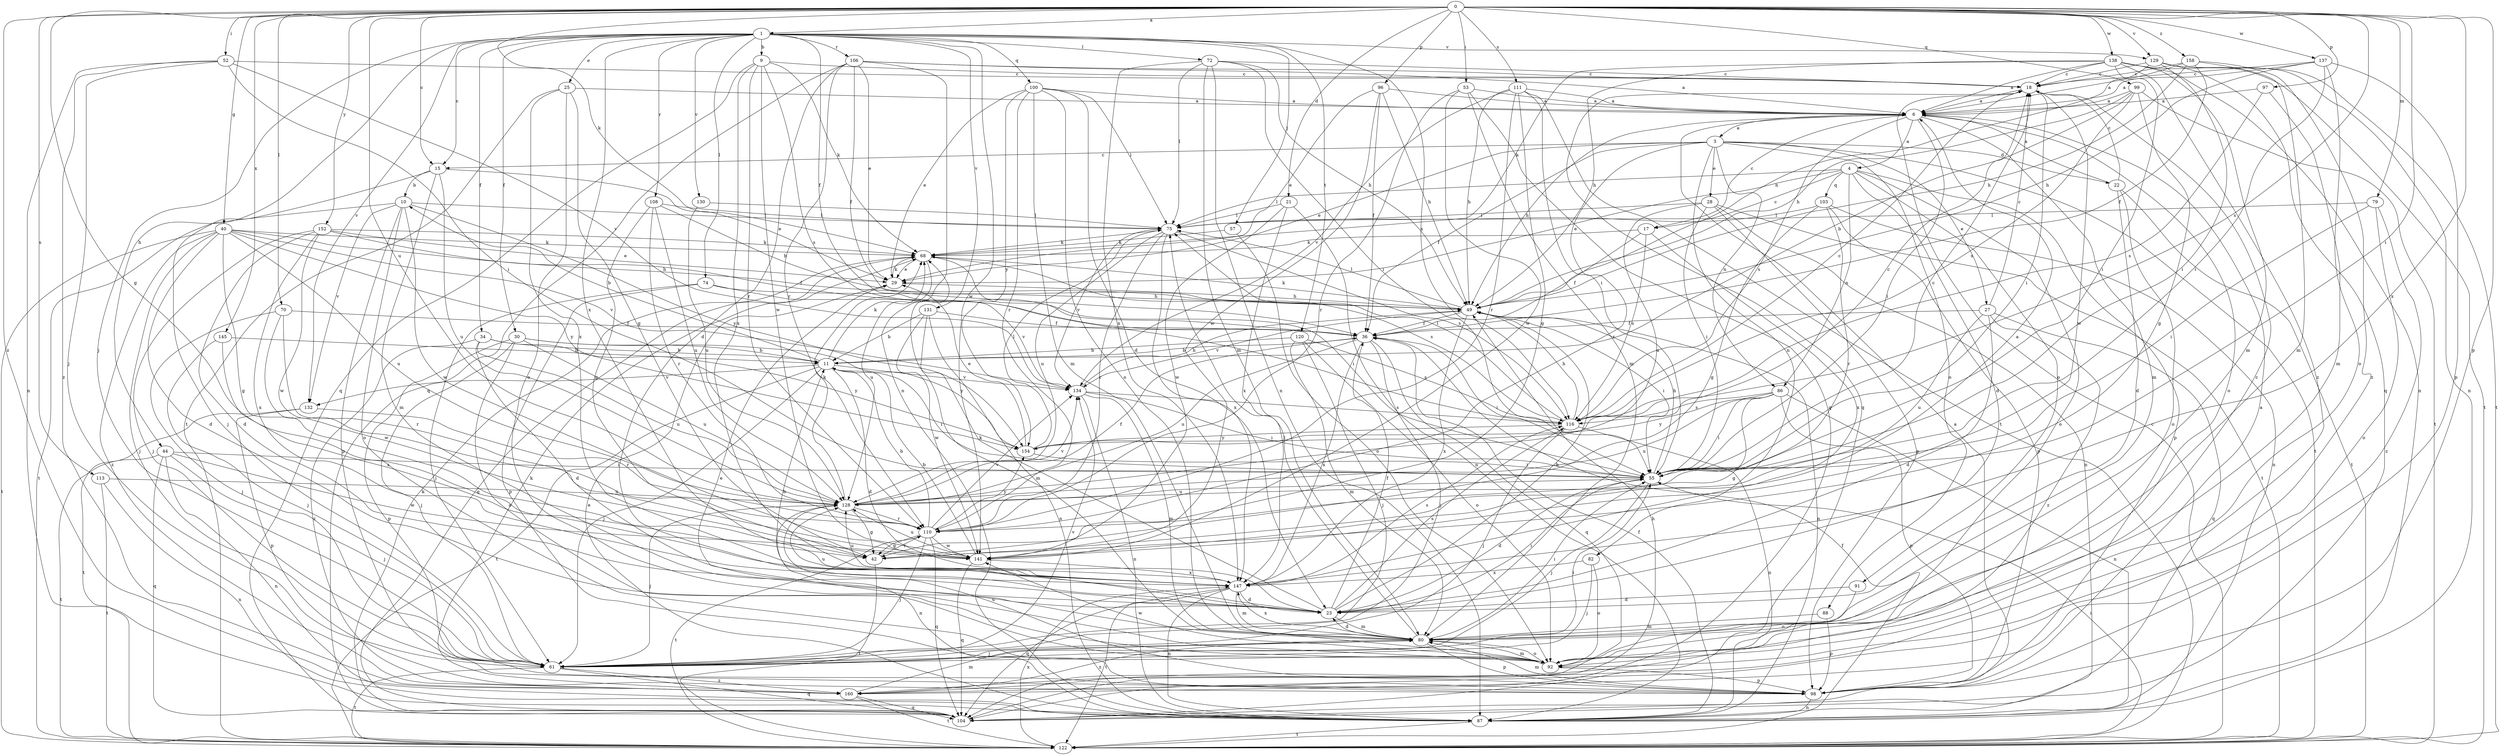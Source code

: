 strict digraph  {
0;
1;
3;
4;
6;
9;
10;
11;
15;
17;
18;
21;
22;
23;
25;
27;
28;
29;
30;
34;
36;
40;
42;
44;
49;
52;
53;
55;
57;
61;
68;
70;
72;
74;
75;
79;
80;
82;
86;
87;
88;
91;
92;
96;
97;
98;
99;
100;
103;
104;
106;
108;
110;
111;
113;
116;
120;
122;
128;
129;
130;
131;
132;
134;
137;
138;
141;
145;
147;
152;
154;
158;
160;
0 -> 1  [label=a];
0 -> 15  [label=c];
0 -> 21  [label=d];
0 -> 40  [label=g];
0 -> 42  [label=g];
0 -> 52  [label=i];
0 -> 53  [label=i];
0 -> 55  [label=i];
0 -> 68  [label=k];
0 -> 70  [label=l];
0 -> 79  [label=m];
0 -> 96  [label=p];
0 -> 97  [label=p];
0 -> 98  [label=p];
0 -> 99  [label=q];
0 -> 111  [label=s];
0 -> 113  [label=s];
0 -> 116  [label=s];
0 -> 128  [label=u];
0 -> 129  [label=v];
0 -> 137  [label=w];
0 -> 138  [label=w];
0 -> 145  [label=x];
0 -> 147  [label=x];
0 -> 152  [label=y];
0 -> 158  [label=z];
0 -> 160  [label=z];
1 -> 9  [label=b];
1 -> 15  [label=c];
1 -> 25  [label=e];
1 -> 30  [label=f];
1 -> 34  [label=f];
1 -> 36  [label=f];
1 -> 44  [label=h];
1 -> 57  [label=j];
1 -> 61  [label=j];
1 -> 72  [label=l];
1 -> 74  [label=l];
1 -> 100  [label=q];
1 -> 106  [label=r];
1 -> 108  [label=r];
1 -> 116  [label=s];
1 -> 120  [label=t];
1 -> 129  [label=v];
1 -> 130  [label=v];
1 -> 131  [label=v];
1 -> 132  [label=v];
1 -> 141  [label=w];
1 -> 147  [label=x];
3 -> 15  [label=c];
3 -> 22  [label=d];
3 -> 27  [label=e];
3 -> 28  [label=e];
3 -> 29  [label=e];
3 -> 36  [label=f];
3 -> 82  [label=n];
3 -> 86  [label=n];
3 -> 88  [label=o];
3 -> 110  [label=r];
3 -> 122  [label=t];
4 -> 17  [label=c];
4 -> 23  [label=d];
4 -> 29  [label=e];
4 -> 75  [label=l];
4 -> 86  [label=n];
4 -> 91  [label=o];
4 -> 92  [label=o];
4 -> 98  [label=p];
4 -> 103  [label=q];
6 -> 3  [label=a];
6 -> 4  [label=a];
6 -> 17  [label=c];
6 -> 49  [label=h];
6 -> 55  [label=i];
6 -> 80  [label=m];
6 -> 92  [label=o];
6 -> 116  [label=s];
9 -> 18  [label=c];
9 -> 68  [label=k];
9 -> 104  [label=q];
9 -> 110  [label=r];
9 -> 116  [label=s];
9 -> 141  [label=w];
9 -> 147  [label=x];
10 -> 75  [label=l];
10 -> 92  [label=o];
10 -> 98  [label=p];
10 -> 122  [label=t];
10 -> 132  [label=v];
10 -> 141  [label=w];
10 -> 154  [label=y];
11 -> 10  [label=b];
11 -> 23  [label=d];
11 -> 55  [label=i];
11 -> 61  [label=j];
11 -> 68  [label=k];
11 -> 122  [label=t];
11 -> 132  [label=v];
11 -> 134  [label=v];
15 -> 10  [label=b];
15 -> 29  [label=e];
15 -> 61  [label=j];
15 -> 80  [label=m];
15 -> 128  [label=u];
17 -> 36  [label=f];
17 -> 68  [label=k];
17 -> 116  [label=s];
17 -> 147  [label=x];
18 -> 6  [label=a];
18 -> 55  [label=i];
18 -> 104  [label=q];
18 -> 141  [label=w];
21 -> 75  [label=l];
21 -> 87  [label=n];
21 -> 141  [label=w];
21 -> 147  [label=x];
22 -> 6  [label=a];
22 -> 18  [label=c];
22 -> 23  [label=d];
22 -> 92  [label=o];
22 -> 122  [label=t];
23 -> 11  [label=b];
23 -> 36  [label=f];
23 -> 49  [label=h];
23 -> 55  [label=i];
23 -> 68  [label=k];
23 -> 80  [label=m];
23 -> 116  [label=s];
23 -> 128  [label=u];
25 -> 6  [label=a];
25 -> 42  [label=g];
25 -> 92  [label=o];
25 -> 122  [label=t];
25 -> 147  [label=x];
27 -> 18  [label=c];
27 -> 23  [label=d];
27 -> 36  [label=f];
27 -> 104  [label=q];
27 -> 128  [label=u];
27 -> 160  [label=z];
28 -> 55  [label=i];
28 -> 75  [label=l];
28 -> 87  [label=n];
28 -> 98  [label=p];
28 -> 122  [label=t];
28 -> 128  [label=u];
29 -> 49  [label=h];
29 -> 68  [label=k];
30 -> 11  [label=b];
30 -> 61  [label=j];
30 -> 92  [label=o];
30 -> 98  [label=p];
30 -> 128  [label=u];
30 -> 154  [label=y];
34 -> 11  [label=b];
34 -> 23  [label=d];
34 -> 128  [label=u];
34 -> 154  [label=y];
34 -> 160  [label=z];
36 -> 11  [label=b];
36 -> 55  [label=i];
36 -> 61  [label=j];
36 -> 104  [label=q];
36 -> 128  [label=u];
36 -> 147  [label=x];
40 -> 23  [label=d];
40 -> 42  [label=g];
40 -> 49  [label=h];
40 -> 61  [label=j];
40 -> 68  [label=k];
40 -> 122  [label=t];
40 -> 128  [label=u];
40 -> 134  [label=v];
40 -> 154  [label=y];
40 -> 160  [label=z];
42 -> 110  [label=r];
42 -> 122  [label=t];
44 -> 55  [label=i];
44 -> 61  [label=j];
44 -> 87  [label=n];
44 -> 104  [label=q];
44 -> 122  [label=t];
44 -> 141  [label=w];
49 -> 36  [label=f];
49 -> 55  [label=i];
49 -> 68  [label=k];
49 -> 75  [label=l];
49 -> 87  [label=n];
49 -> 134  [label=v];
49 -> 147  [label=x];
52 -> 18  [label=c];
52 -> 55  [label=i];
52 -> 61  [label=j];
52 -> 87  [label=n];
52 -> 134  [label=v];
52 -> 160  [label=z];
53 -> 6  [label=a];
53 -> 80  [label=m];
53 -> 104  [label=q];
53 -> 110  [label=r];
53 -> 141  [label=w];
55 -> 18  [label=c];
55 -> 23  [label=d];
55 -> 49  [label=h];
55 -> 61  [label=j];
55 -> 128  [label=u];
57 -> 68  [label=k];
57 -> 92  [label=o];
61 -> 55  [label=i];
61 -> 104  [label=q];
61 -> 122  [label=t];
61 -> 134  [label=v];
61 -> 160  [label=z];
68 -> 29  [label=e];
68 -> 55  [label=i];
68 -> 104  [label=q];
68 -> 116  [label=s];
68 -> 128  [label=u];
70 -> 36  [label=f];
70 -> 61  [label=j];
70 -> 110  [label=r];
70 -> 141  [label=w];
72 -> 18  [label=c];
72 -> 49  [label=h];
72 -> 55  [label=i];
72 -> 75  [label=l];
72 -> 80  [label=m];
72 -> 87  [label=n];
72 -> 147  [label=x];
74 -> 49  [label=h];
74 -> 61  [label=j];
74 -> 98  [label=p];
74 -> 134  [label=v];
75 -> 68  [label=k];
75 -> 110  [label=r];
75 -> 116  [label=s];
75 -> 128  [label=u];
75 -> 134  [label=v];
75 -> 147  [label=x];
79 -> 55  [label=i];
79 -> 75  [label=l];
79 -> 92  [label=o];
79 -> 160  [label=z];
80 -> 23  [label=d];
80 -> 55  [label=i];
80 -> 61  [label=j];
80 -> 75  [label=l];
80 -> 92  [label=o];
80 -> 98  [label=p];
80 -> 147  [label=x];
80 -> 160  [label=z];
82 -> 61  [label=j];
82 -> 92  [label=o];
82 -> 147  [label=x];
86 -> 42  [label=g];
86 -> 55  [label=i];
86 -> 87  [label=n];
86 -> 98  [label=p];
86 -> 116  [label=s];
86 -> 128  [label=u];
86 -> 154  [label=y];
87 -> 29  [label=e];
87 -> 36  [label=f];
87 -> 122  [label=t];
88 -> 80  [label=m];
88 -> 98  [label=p];
91 -> 23  [label=d];
91 -> 92  [label=o];
92 -> 18  [label=c];
92 -> 29  [label=e];
92 -> 80  [label=m];
92 -> 98  [label=p];
92 -> 141  [label=w];
96 -> 6  [label=a];
96 -> 29  [label=e];
96 -> 36  [label=f];
96 -> 49  [label=h];
96 -> 141  [label=w];
97 -> 6  [label=a];
97 -> 80  [label=m];
97 -> 116  [label=s];
98 -> 6  [label=a];
98 -> 80  [label=m];
98 -> 87  [label=n];
98 -> 128  [label=u];
99 -> 6  [label=a];
99 -> 11  [label=b];
99 -> 42  [label=g];
99 -> 49  [label=h];
99 -> 116  [label=s];
99 -> 122  [label=t];
100 -> 6  [label=a];
100 -> 23  [label=d];
100 -> 29  [label=e];
100 -> 75  [label=l];
100 -> 80  [label=m];
100 -> 92  [label=o];
100 -> 110  [label=r];
100 -> 154  [label=y];
103 -> 42  [label=g];
103 -> 75  [label=l];
103 -> 87  [label=n];
103 -> 98  [label=p];
103 -> 110  [label=r];
104 -> 6  [label=a];
104 -> 49  [label=h];
104 -> 68  [label=k];
106 -> 6  [label=a];
106 -> 18  [label=c];
106 -> 23  [label=d];
106 -> 29  [label=e];
106 -> 36  [label=f];
106 -> 87  [label=n];
106 -> 104  [label=q];
106 -> 110  [label=r];
108 -> 42  [label=g];
108 -> 49  [label=h];
108 -> 75  [label=l];
108 -> 110  [label=r];
108 -> 128  [label=u];
110 -> 11  [label=b];
110 -> 42  [label=g];
110 -> 61  [label=j];
110 -> 104  [label=q];
110 -> 122  [label=t];
110 -> 134  [label=v];
110 -> 141  [label=w];
110 -> 154  [label=y];
111 -> 6  [label=a];
111 -> 42  [label=g];
111 -> 49  [label=h];
111 -> 55  [label=i];
111 -> 110  [label=r];
111 -> 122  [label=t];
111 -> 134  [label=v];
113 -> 87  [label=n];
113 -> 122  [label=t];
113 -> 128  [label=u];
116 -> 18  [label=c];
116 -> 49  [label=h];
116 -> 61  [label=j];
116 -> 75  [label=l];
116 -> 87  [label=n];
116 -> 154  [label=y];
120 -> 11  [label=b];
120 -> 61  [label=j];
120 -> 80  [label=m];
120 -> 92  [label=o];
120 -> 116  [label=s];
122 -> 18  [label=c];
122 -> 36  [label=f];
122 -> 55  [label=i];
122 -> 147  [label=x];
128 -> 36  [label=f];
128 -> 42  [label=g];
128 -> 61  [label=j];
128 -> 68  [label=k];
128 -> 87  [label=n];
128 -> 110  [label=r];
128 -> 134  [label=v];
129 -> 18  [label=c];
129 -> 49  [label=h];
129 -> 55  [label=i];
129 -> 87  [label=n];
129 -> 104  [label=q];
129 -> 122  [label=t];
130 -> 75  [label=l];
130 -> 128  [label=u];
131 -> 11  [label=b];
131 -> 36  [label=f];
131 -> 80  [label=m];
131 -> 87  [label=n];
131 -> 141  [label=w];
132 -> 98  [label=p];
132 -> 110  [label=r];
132 -> 122  [label=t];
134 -> 49  [label=h];
134 -> 55  [label=i];
134 -> 80  [label=m];
134 -> 87  [label=n];
134 -> 116  [label=s];
137 -> 6  [label=a];
137 -> 18  [label=c];
137 -> 49  [label=h];
137 -> 55  [label=i];
137 -> 92  [label=o];
137 -> 98  [label=p];
138 -> 6  [label=a];
138 -> 18  [label=c];
138 -> 49  [label=h];
138 -> 55  [label=i];
138 -> 68  [label=k];
138 -> 80  [label=m];
138 -> 87  [label=n];
138 -> 122  [label=t];
138 -> 160  [label=z];
141 -> 6  [label=a];
141 -> 11  [label=b];
141 -> 104  [label=q];
141 -> 128  [label=u];
141 -> 147  [label=x];
145 -> 11  [label=b];
145 -> 61  [label=j];
145 -> 147  [label=x];
147 -> 23  [label=d];
147 -> 80  [label=m];
147 -> 87  [label=n];
147 -> 104  [label=q];
147 -> 116  [label=s];
147 -> 122  [label=t];
147 -> 128  [label=u];
152 -> 23  [label=d];
152 -> 29  [label=e];
152 -> 36  [label=f];
152 -> 61  [label=j];
152 -> 68  [label=k];
152 -> 141  [label=w];
152 -> 147  [label=x];
154 -> 18  [label=c];
154 -> 29  [label=e];
154 -> 55  [label=i];
154 -> 75  [label=l];
158 -> 6  [label=a];
158 -> 18  [label=c];
158 -> 36  [label=f];
158 -> 49  [label=h];
158 -> 80  [label=m];
158 -> 160  [label=z];
160 -> 68  [label=k];
160 -> 80  [label=m];
160 -> 104  [label=q];
160 -> 122  [label=t];
}
